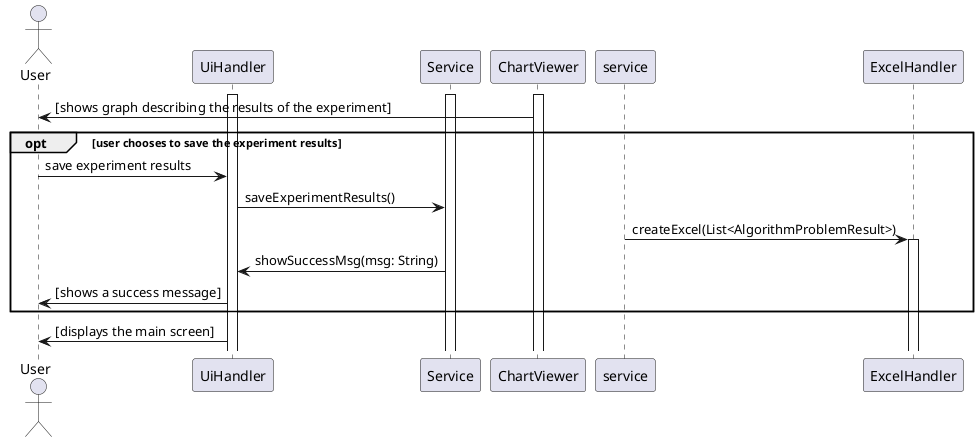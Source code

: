 @startuml
actor User as u

activate UiHandler
activate Service
activate ChartViewer

ChartViewer -> u : [shows graph describing the results of the experiment]

opt user chooses to save the experiment results
    u -> UiHandler : save experiment results
    UiHandler -> Service : saveExperimentResults()
    service -> ExcelHandler : createExcel(List<AlgorithmProblemResult>)
    activate ExcelHandler

    Service -> UiHandler : showSuccessMsg(msg: String)
    UiHandler -> u : [shows a success message]
end

UiHandler -> u : [displays the main screen]

@enduml